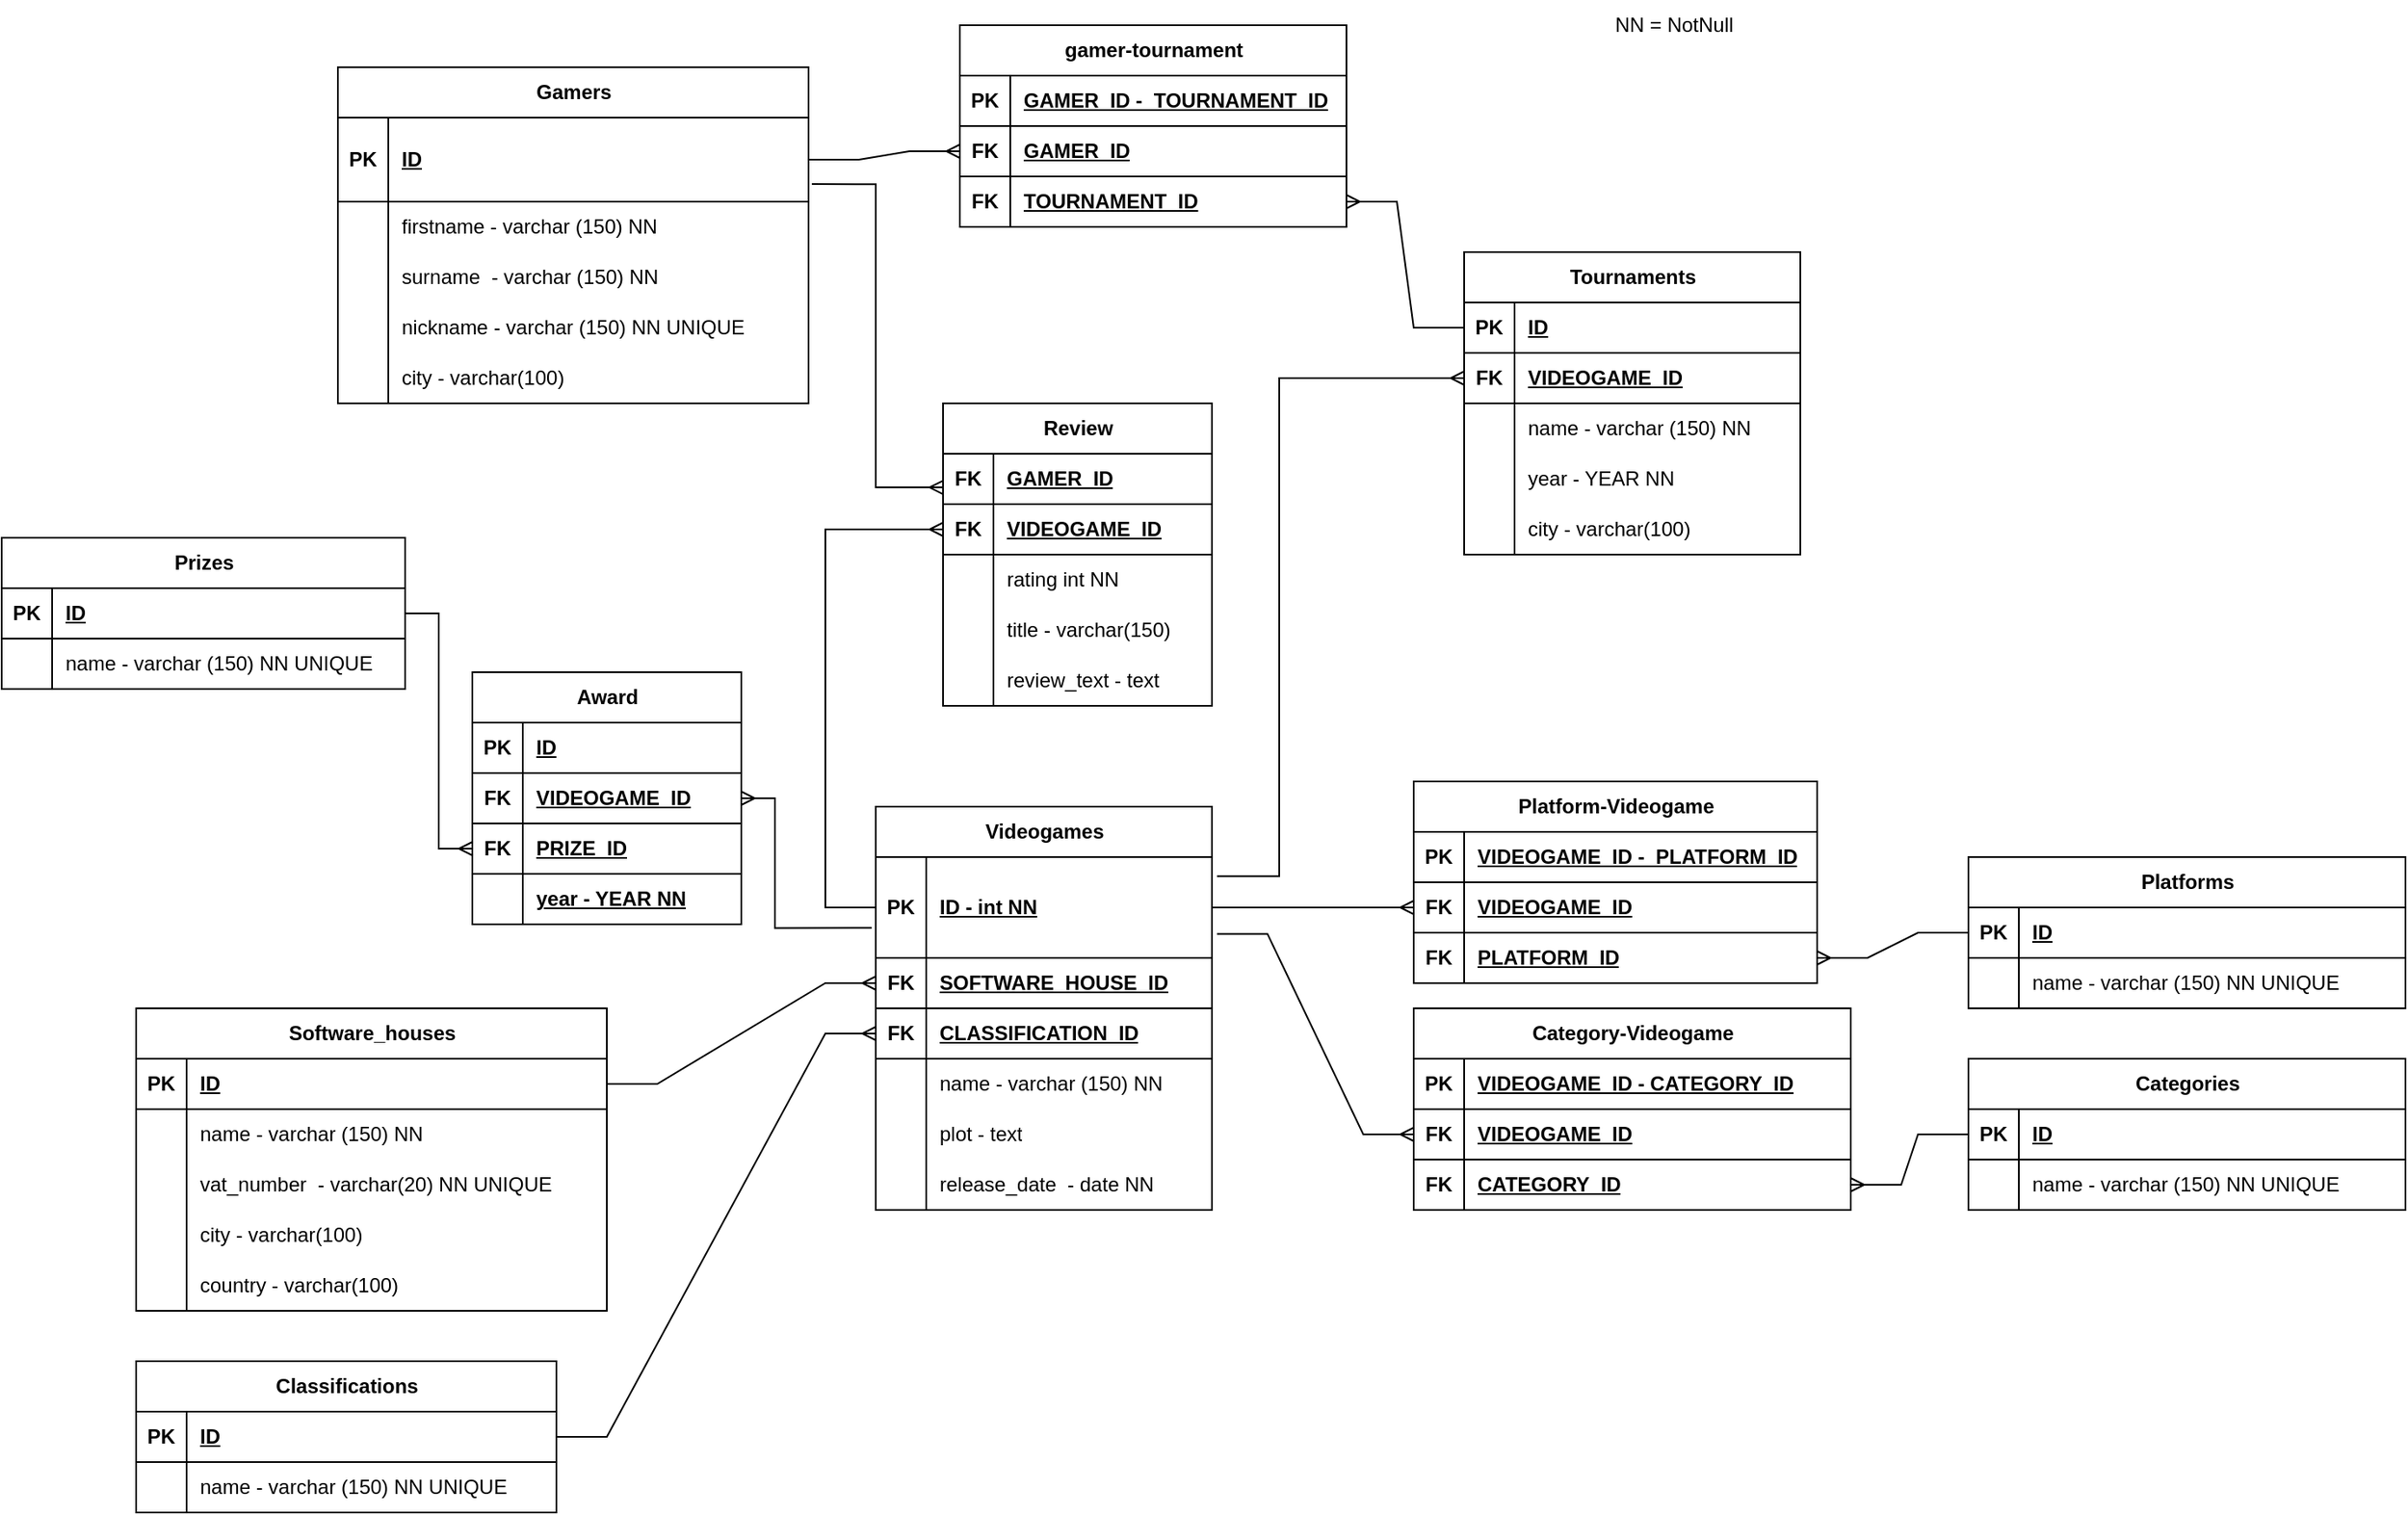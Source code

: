 <mxfile version="21.3.8" type="device">
  <diagram id="R2lEEEUBdFMjLlhIrx00" name="Page-1">
    <mxGraphModel dx="1466" dy="806" grid="1" gridSize="10" guides="1" tooltips="1" connect="1" arrows="1" fold="1" page="1" pageScale="1" pageWidth="850" pageHeight="1100" math="0" shadow="0" extFonts="Permanent Marker^https://fonts.googleapis.com/css?family=Permanent+Marker">
      <root>
        <mxCell id="0" />
        <mxCell id="1" parent="0" />
        <mxCell id="4oXHkOX4xwtzRObvr8MH-1" value="Videogames" style="shape=table;startSize=30;container=1;collapsible=1;childLayout=tableLayout;fixedRows=1;rowLines=0;fontStyle=1;align=center;resizeLast=1;html=1;" vertex="1" parent="1">
          <mxGeometry x="640" y="570" width="200" height="240" as="geometry" />
        </mxCell>
        <mxCell id="4oXHkOX4xwtzRObvr8MH-2" value="" style="shape=tableRow;horizontal=0;startSize=0;swimlaneHead=0;swimlaneBody=0;fillColor=none;collapsible=0;dropTarget=0;points=[[0,0.5],[1,0.5]];portConstraint=eastwest;top=0;left=0;right=0;bottom=1;" vertex="1" parent="4oXHkOX4xwtzRObvr8MH-1">
          <mxGeometry y="30" width="200" height="60" as="geometry" />
        </mxCell>
        <mxCell id="4oXHkOX4xwtzRObvr8MH-3" value="PK" style="shape=partialRectangle;connectable=0;fillColor=none;top=0;left=0;bottom=0;right=0;fontStyle=1;overflow=hidden;whiteSpace=wrap;html=1;" vertex="1" parent="4oXHkOX4xwtzRObvr8MH-2">
          <mxGeometry width="30" height="60" as="geometry">
            <mxRectangle width="30" height="60" as="alternateBounds" />
          </mxGeometry>
        </mxCell>
        <mxCell id="4oXHkOX4xwtzRObvr8MH-4" value="ID - int NN" style="shape=partialRectangle;connectable=0;fillColor=none;top=0;left=0;bottom=0;right=0;align=left;spacingLeft=6;fontStyle=5;overflow=hidden;whiteSpace=wrap;html=1;" vertex="1" parent="4oXHkOX4xwtzRObvr8MH-2">
          <mxGeometry x="30" width="170" height="60" as="geometry">
            <mxRectangle width="170" height="60" as="alternateBounds" />
          </mxGeometry>
        </mxCell>
        <mxCell id="4oXHkOX4xwtzRObvr8MH-17" style="shape=tableRow;horizontal=0;startSize=0;swimlaneHead=0;swimlaneBody=0;fillColor=none;collapsible=0;dropTarget=0;points=[[0,0.5],[1,0.5]];portConstraint=eastwest;top=0;left=0;right=0;bottom=1;" vertex="1" parent="4oXHkOX4xwtzRObvr8MH-1">
          <mxGeometry y="90" width="200" height="30" as="geometry" />
        </mxCell>
        <mxCell id="4oXHkOX4xwtzRObvr8MH-18" value="FK" style="shape=partialRectangle;connectable=0;fillColor=none;top=0;left=0;bottom=0;right=0;fontStyle=1;overflow=hidden;whiteSpace=wrap;html=1;" vertex="1" parent="4oXHkOX4xwtzRObvr8MH-17">
          <mxGeometry width="30" height="30" as="geometry">
            <mxRectangle width="30" height="30" as="alternateBounds" />
          </mxGeometry>
        </mxCell>
        <mxCell id="4oXHkOX4xwtzRObvr8MH-19" value="SOFTWARE_HOUSE_ID" style="shape=partialRectangle;connectable=0;fillColor=none;top=0;left=0;bottom=0;right=0;align=left;spacingLeft=6;fontStyle=5;overflow=hidden;whiteSpace=wrap;html=1;" vertex="1" parent="4oXHkOX4xwtzRObvr8MH-17">
          <mxGeometry x="30" width="170" height="30" as="geometry">
            <mxRectangle width="170" height="30" as="alternateBounds" />
          </mxGeometry>
        </mxCell>
        <mxCell id="4oXHkOX4xwtzRObvr8MH-129" style="shape=tableRow;horizontal=0;startSize=0;swimlaneHead=0;swimlaneBody=0;fillColor=none;collapsible=0;dropTarget=0;points=[[0,0.5],[1,0.5]];portConstraint=eastwest;top=0;left=0;right=0;bottom=1;" vertex="1" parent="4oXHkOX4xwtzRObvr8MH-1">
          <mxGeometry y="120" width="200" height="30" as="geometry" />
        </mxCell>
        <mxCell id="4oXHkOX4xwtzRObvr8MH-130" value="FK" style="shape=partialRectangle;connectable=0;fillColor=none;top=0;left=0;bottom=0;right=0;fontStyle=1;overflow=hidden;whiteSpace=wrap;html=1;" vertex="1" parent="4oXHkOX4xwtzRObvr8MH-129">
          <mxGeometry width="30" height="30" as="geometry">
            <mxRectangle width="30" height="30" as="alternateBounds" />
          </mxGeometry>
        </mxCell>
        <mxCell id="4oXHkOX4xwtzRObvr8MH-131" value="CLASSIFICATION_ID" style="shape=partialRectangle;connectable=0;fillColor=none;top=0;left=0;bottom=0;right=0;align=left;spacingLeft=6;fontStyle=5;overflow=hidden;whiteSpace=wrap;html=1;" vertex="1" parent="4oXHkOX4xwtzRObvr8MH-129">
          <mxGeometry x="30" width="170" height="30" as="geometry">
            <mxRectangle width="170" height="30" as="alternateBounds" />
          </mxGeometry>
        </mxCell>
        <mxCell id="4oXHkOX4xwtzRObvr8MH-5" value="" style="shape=tableRow;horizontal=0;startSize=0;swimlaneHead=0;swimlaneBody=0;fillColor=none;collapsible=0;dropTarget=0;points=[[0,0.5],[1,0.5]];portConstraint=eastwest;top=0;left=0;right=0;bottom=0;" vertex="1" parent="4oXHkOX4xwtzRObvr8MH-1">
          <mxGeometry y="150" width="200" height="30" as="geometry" />
        </mxCell>
        <mxCell id="4oXHkOX4xwtzRObvr8MH-6" value="" style="shape=partialRectangle;connectable=0;fillColor=none;top=0;left=0;bottom=0;right=0;editable=1;overflow=hidden;whiteSpace=wrap;html=1;" vertex="1" parent="4oXHkOX4xwtzRObvr8MH-5">
          <mxGeometry width="30" height="30" as="geometry">
            <mxRectangle width="30" height="30" as="alternateBounds" />
          </mxGeometry>
        </mxCell>
        <mxCell id="4oXHkOX4xwtzRObvr8MH-7" value="name - varchar (150) NN" style="shape=partialRectangle;connectable=0;fillColor=none;top=0;left=0;bottom=0;right=0;align=left;spacingLeft=6;overflow=hidden;whiteSpace=wrap;html=1;" vertex="1" parent="4oXHkOX4xwtzRObvr8MH-5">
          <mxGeometry x="30" width="170" height="30" as="geometry">
            <mxRectangle width="170" height="30" as="alternateBounds" />
          </mxGeometry>
        </mxCell>
        <mxCell id="4oXHkOX4xwtzRObvr8MH-8" value="" style="shape=tableRow;horizontal=0;startSize=0;swimlaneHead=0;swimlaneBody=0;fillColor=none;collapsible=0;dropTarget=0;points=[[0,0.5],[1,0.5]];portConstraint=eastwest;top=0;left=0;right=0;bottom=0;" vertex="1" parent="4oXHkOX4xwtzRObvr8MH-1">
          <mxGeometry y="180" width="200" height="30" as="geometry" />
        </mxCell>
        <mxCell id="4oXHkOX4xwtzRObvr8MH-9" value="" style="shape=partialRectangle;connectable=0;fillColor=none;top=0;left=0;bottom=0;right=0;editable=1;overflow=hidden;whiteSpace=wrap;html=1;" vertex="1" parent="4oXHkOX4xwtzRObvr8MH-8">
          <mxGeometry width="30" height="30" as="geometry">
            <mxRectangle width="30" height="30" as="alternateBounds" />
          </mxGeometry>
        </mxCell>
        <mxCell id="4oXHkOX4xwtzRObvr8MH-10" value="plot - text" style="shape=partialRectangle;connectable=0;fillColor=none;top=0;left=0;bottom=0;right=0;align=left;spacingLeft=6;overflow=hidden;whiteSpace=wrap;html=1;" vertex="1" parent="4oXHkOX4xwtzRObvr8MH-8">
          <mxGeometry x="30" width="170" height="30" as="geometry">
            <mxRectangle width="170" height="30" as="alternateBounds" />
          </mxGeometry>
        </mxCell>
        <mxCell id="4oXHkOX4xwtzRObvr8MH-11" value="" style="shape=tableRow;horizontal=0;startSize=0;swimlaneHead=0;swimlaneBody=0;fillColor=none;collapsible=0;dropTarget=0;points=[[0,0.5],[1,0.5]];portConstraint=eastwest;top=0;left=0;right=0;bottom=0;" vertex="1" parent="4oXHkOX4xwtzRObvr8MH-1">
          <mxGeometry y="210" width="200" height="30" as="geometry" />
        </mxCell>
        <mxCell id="4oXHkOX4xwtzRObvr8MH-12" value="" style="shape=partialRectangle;connectable=0;fillColor=none;top=0;left=0;bottom=0;right=0;editable=1;overflow=hidden;whiteSpace=wrap;html=1;" vertex="1" parent="4oXHkOX4xwtzRObvr8MH-11">
          <mxGeometry width="30" height="30" as="geometry">
            <mxRectangle width="30" height="30" as="alternateBounds" />
          </mxGeometry>
        </mxCell>
        <mxCell id="4oXHkOX4xwtzRObvr8MH-13" value="release_date&amp;nbsp; - date NN" style="shape=partialRectangle;connectable=0;fillColor=none;top=0;left=0;bottom=0;right=0;align=left;spacingLeft=6;overflow=hidden;whiteSpace=wrap;html=1;" vertex="1" parent="4oXHkOX4xwtzRObvr8MH-11">
          <mxGeometry x="30" width="170" height="30" as="geometry">
            <mxRectangle width="170" height="30" as="alternateBounds" />
          </mxGeometry>
        </mxCell>
        <mxCell id="4oXHkOX4xwtzRObvr8MH-20" value="Software_houses" style="shape=table;startSize=30;container=1;collapsible=1;childLayout=tableLayout;fixedRows=1;rowLines=0;fontStyle=1;align=center;resizeLast=1;html=1;" vertex="1" parent="1">
          <mxGeometry x="200" y="690" width="280" height="180" as="geometry" />
        </mxCell>
        <mxCell id="4oXHkOX4xwtzRObvr8MH-21" value="" style="shape=tableRow;horizontal=0;startSize=0;swimlaneHead=0;swimlaneBody=0;fillColor=none;collapsible=0;dropTarget=0;points=[[0,0.5],[1,0.5]];portConstraint=eastwest;top=0;left=0;right=0;bottom=1;" vertex="1" parent="4oXHkOX4xwtzRObvr8MH-20">
          <mxGeometry y="30" width="280" height="30" as="geometry" />
        </mxCell>
        <mxCell id="4oXHkOX4xwtzRObvr8MH-22" value="PK" style="shape=partialRectangle;connectable=0;fillColor=none;top=0;left=0;bottom=0;right=0;fontStyle=1;overflow=hidden;whiteSpace=wrap;html=1;" vertex="1" parent="4oXHkOX4xwtzRObvr8MH-21">
          <mxGeometry width="30" height="30" as="geometry">
            <mxRectangle width="30" height="30" as="alternateBounds" />
          </mxGeometry>
        </mxCell>
        <mxCell id="4oXHkOX4xwtzRObvr8MH-23" value="ID" style="shape=partialRectangle;connectable=0;fillColor=none;top=0;left=0;bottom=0;right=0;align=left;spacingLeft=6;fontStyle=5;overflow=hidden;whiteSpace=wrap;html=1;" vertex="1" parent="4oXHkOX4xwtzRObvr8MH-21">
          <mxGeometry x="30" width="250" height="30" as="geometry">
            <mxRectangle width="250" height="30" as="alternateBounds" />
          </mxGeometry>
        </mxCell>
        <mxCell id="4oXHkOX4xwtzRObvr8MH-27" value="" style="shape=tableRow;horizontal=0;startSize=0;swimlaneHead=0;swimlaneBody=0;fillColor=none;collapsible=0;dropTarget=0;points=[[0,0.5],[1,0.5]];portConstraint=eastwest;top=0;left=0;right=0;bottom=0;" vertex="1" parent="4oXHkOX4xwtzRObvr8MH-20">
          <mxGeometry y="60" width="280" height="30" as="geometry" />
        </mxCell>
        <mxCell id="4oXHkOX4xwtzRObvr8MH-28" value="" style="shape=partialRectangle;connectable=0;fillColor=none;top=0;left=0;bottom=0;right=0;editable=1;overflow=hidden;whiteSpace=wrap;html=1;" vertex="1" parent="4oXHkOX4xwtzRObvr8MH-27">
          <mxGeometry width="30" height="30" as="geometry">
            <mxRectangle width="30" height="30" as="alternateBounds" />
          </mxGeometry>
        </mxCell>
        <mxCell id="4oXHkOX4xwtzRObvr8MH-29" value="name - varchar (150) NN" style="shape=partialRectangle;connectable=0;fillColor=none;top=0;left=0;bottom=0;right=0;align=left;spacingLeft=6;overflow=hidden;whiteSpace=wrap;html=1;" vertex="1" parent="4oXHkOX4xwtzRObvr8MH-27">
          <mxGeometry x="30" width="250" height="30" as="geometry">
            <mxRectangle width="250" height="30" as="alternateBounds" />
          </mxGeometry>
        </mxCell>
        <mxCell id="4oXHkOX4xwtzRObvr8MH-30" value="" style="shape=tableRow;horizontal=0;startSize=0;swimlaneHead=0;swimlaneBody=0;fillColor=none;collapsible=0;dropTarget=0;points=[[0,0.5],[1,0.5]];portConstraint=eastwest;top=0;left=0;right=0;bottom=0;" vertex="1" parent="4oXHkOX4xwtzRObvr8MH-20">
          <mxGeometry y="90" width="280" height="30" as="geometry" />
        </mxCell>
        <mxCell id="4oXHkOX4xwtzRObvr8MH-31" value="" style="shape=partialRectangle;connectable=0;fillColor=none;top=0;left=0;bottom=0;right=0;editable=1;overflow=hidden;whiteSpace=wrap;html=1;" vertex="1" parent="4oXHkOX4xwtzRObvr8MH-30">
          <mxGeometry width="30" height="30" as="geometry">
            <mxRectangle width="30" height="30" as="alternateBounds" />
          </mxGeometry>
        </mxCell>
        <mxCell id="4oXHkOX4xwtzRObvr8MH-32" value="vat_number&amp;nbsp; - varchar(20) NN UNIQUE" style="shape=partialRectangle;connectable=0;fillColor=none;top=0;left=0;bottom=0;right=0;align=left;spacingLeft=6;overflow=hidden;whiteSpace=wrap;html=1;" vertex="1" parent="4oXHkOX4xwtzRObvr8MH-30">
          <mxGeometry x="30" width="250" height="30" as="geometry">
            <mxRectangle width="250" height="30" as="alternateBounds" />
          </mxGeometry>
        </mxCell>
        <mxCell id="4oXHkOX4xwtzRObvr8MH-33" value="" style="shape=tableRow;horizontal=0;startSize=0;swimlaneHead=0;swimlaneBody=0;fillColor=none;collapsible=0;dropTarget=0;points=[[0,0.5],[1,0.5]];portConstraint=eastwest;top=0;left=0;right=0;bottom=0;" vertex="1" parent="4oXHkOX4xwtzRObvr8MH-20">
          <mxGeometry y="120" width="280" height="30" as="geometry" />
        </mxCell>
        <mxCell id="4oXHkOX4xwtzRObvr8MH-34" value="" style="shape=partialRectangle;connectable=0;fillColor=none;top=0;left=0;bottom=0;right=0;editable=1;overflow=hidden;whiteSpace=wrap;html=1;" vertex="1" parent="4oXHkOX4xwtzRObvr8MH-33">
          <mxGeometry width="30" height="30" as="geometry">
            <mxRectangle width="30" height="30" as="alternateBounds" />
          </mxGeometry>
        </mxCell>
        <mxCell id="4oXHkOX4xwtzRObvr8MH-35" value="city - varchar(100)" style="shape=partialRectangle;connectable=0;fillColor=none;top=0;left=0;bottom=0;right=0;align=left;spacingLeft=6;overflow=hidden;whiteSpace=wrap;html=1;" vertex="1" parent="4oXHkOX4xwtzRObvr8MH-33">
          <mxGeometry x="30" width="250" height="30" as="geometry">
            <mxRectangle width="250" height="30" as="alternateBounds" />
          </mxGeometry>
        </mxCell>
        <mxCell id="4oXHkOX4xwtzRObvr8MH-36" style="shape=tableRow;horizontal=0;startSize=0;swimlaneHead=0;swimlaneBody=0;fillColor=none;collapsible=0;dropTarget=0;points=[[0,0.5],[1,0.5]];portConstraint=eastwest;top=0;left=0;right=0;bottom=0;" vertex="1" parent="4oXHkOX4xwtzRObvr8MH-20">
          <mxGeometry y="150" width="280" height="30" as="geometry" />
        </mxCell>
        <mxCell id="4oXHkOX4xwtzRObvr8MH-37" style="shape=partialRectangle;connectable=0;fillColor=none;top=0;left=0;bottom=0;right=0;editable=1;overflow=hidden;whiteSpace=wrap;html=1;" vertex="1" parent="4oXHkOX4xwtzRObvr8MH-36">
          <mxGeometry width="30" height="30" as="geometry">
            <mxRectangle width="30" height="30" as="alternateBounds" />
          </mxGeometry>
        </mxCell>
        <mxCell id="4oXHkOX4xwtzRObvr8MH-38" value="country - varchar(100)" style="shape=partialRectangle;connectable=0;fillColor=none;top=0;left=0;bottom=0;right=0;align=left;spacingLeft=6;overflow=hidden;whiteSpace=wrap;html=1;" vertex="1" parent="4oXHkOX4xwtzRObvr8MH-36">
          <mxGeometry x="30" width="250" height="30" as="geometry">
            <mxRectangle width="250" height="30" as="alternateBounds" />
          </mxGeometry>
        </mxCell>
        <mxCell id="4oXHkOX4xwtzRObvr8MH-39" value="" style="edgeStyle=entityRelationEdgeStyle;fontSize=12;html=1;endArrow=ERmany;endFill=0;rounded=0;exitX=1;exitY=0.5;exitDx=0;exitDy=0;entryX=0;entryY=0.5;entryDx=0;entryDy=0;" edge="1" parent="1" source="4oXHkOX4xwtzRObvr8MH-21" target="4oXHkOX4xwtzRObvr8MH-17">
          <mxGeometry width="100" height="100" relative="1" as="geometry">
            <mxPoint x="617" y="970" as="sourcePoint" />
            <mxPoint x="717" y="870" as="targetPoint" />
          </mxGeometry>
        </mxCell>
        <mxCell id="4oXHkOX4xwtzRObvr8MH-40" value="Platforms" style="shape=table;startSize=30;container=1;collapsible=1;childLayout=tableLayout;fixedRows=1;rowLines=0;fontStyle=1;align=center;resizeLast=1;html=1;" vertex="1" parent="1">
          <mxGeometry x="1290" y="600" width="260.0" height="90" as="geometry" />
        </mxCell>
        <mxCell id="4oXHkOX4xwtzRObvr8MH-41" value="" style="shape=tableRow;horizontal=0;startSize=0;swimlaneHead=0;swimlaneBody=0;fillColor=none;collapsible=0;dropTarget=0;points=[[0,0.5],[1,0.5]];portConstraint=eastwest;top=0;left=0;right=0;bottom=1;" vertex="1" parent="4oXHkOX4xwtzRObvr8MH-40">
          <mxGeometry y="30" width="260.0" height="30" as="geometry" />
        </mxCell>
        <mxCell id="4oXHkOX4xwtzRObvr8MH-42" value="PK" style="shape=partialRectangle;connectable=0;fillColor=none;top=0;left=0;bottom=0;right=0;fontStyle=1;overflow=hidden;whiteSpace=wrap;html=1;" vertex="1" parent="4oXHkOX4xwtzRObvr8MH-41">
          <mxGeometry width="30" height="30" as="geometry">
            <mxRectangle width="30" height="30" as="alternateBounds" />
          </mxGeometry>
        </mxCell>
        <mxCell id="4oXHkOX4xwtzRObvr8MH-43" value="ID" style="shape=partialRectangle;connectable=0;fillColor=none;top=0;left=0;bottom=0;right=0;align=left;spacingLeft=6;fontStyle=5;overflow=hidden;whiteSpace=wrap;html=1;" vertex="1" parent="4oXHkOX4xwtzRObvr8MH-41">
          <mxGeometry x="30" width="230.0" height="30" as="geometry">
            <mxRectangle width="230.0" height="30" as="alternateBounds" />
          </mxGeometry>
        </mxCell>
        <mxCell id="4oXHkOX4xwtzRObvr8MH-47" value="" style="shape=tableRow;horizontal=0;startSize=0;swimlaneHead=0;swimlaneBody=0;fillColor=none;collapsible=0;dropTarget=0;points=[[0,0.5],[1,0.5]];portConstraint=eastwest;top=0;left=0;right=0;bottom=0;" vertex="1" parent="4oXHkOX4xwtzRObvr8MH-40">
          <mxGeometry y="60" width="260.0" height="30" as="geometry" />
        </mxCell>
        <mxCell id="4oXHkOX4xwtzRObvr8MH-48" value="" style="shape=partialRectangle;connectable=0;fillColor=none;top=0;left=0;bottom=0;right=0;editable=1;overflow=hidden;whiteSpace=wrap;html=1;" vertex="1" parent="4oXHkOX4xwtzRObvr8MH-47">
          <mxGeometry width="30" height="30" as="geometry">
            <mxRectangle width="30" height="30" as="alternateBounds" />
          </mxGeometry>
        </mxCell>
        <mxCell id="4oXHkOX4xwtzRObvr8MH-49" value="name - varchar (150) NN UNIQUE" style="shape=partialRectangle;connectable=0;fillColor=none;top=0;left=0;bottom=0;right=0;align=left;spacingLeft=6;overflow=hidden;whiteSpace=wrap;html=1;" vertex="1" parent="4oXHkOX4xwtzRObvr8MH-47">
          <mxGeometry x="30" width="230.0" height="30" as="geometry">
            <mxRectangle width="230.0" height="30" as="alternateBounds" />
          </mxGeometry>
        </mxCell>
        <mxCell id="4oXHkOX4xwtzRObvr8MH-56" value="Platform-Videogame" style="shape=table;startSize=30;container=1;collapsible=1;childLayout=tableLayout;fixedRows=1;rowLines=0;fontStyle=1;align=center;resizeLast=1;html=1;" vertex="1" parent="1">
          <mxGeometry x="960" y="555" width="240.0" height="120" as="geometry" />
        </mxCell>
        <mxCell id="4oXHkOX4xwtzRObvr8MH-251" style="shape=tableRow;horizontal=0;startSize=0;swimlaneHead=0;swimlaneBody=0;fillColor=none;collapsible=0;dropTarget=0;points=[[0,0.5],[1,0.5]];portConstraint=eastwest;top=0;left=0;right=0;bottom=1;" vertex="1" parent="4oXHkOX4xwtzRObvr8MH-56">
          <mxGeometry y="30" width="240.0" height="30" as="geometry" />
        </mxCell>
        <mxCell id="4oXHkOX4xwtzRObvr8MH-252" value="PK" style="shape=partialRectangle;connectable=0;fillColor=none;top=0;left=0;bottom=0;right=0;fontStyle=1;overflow=hidden;whiteSpace=wrap;html=1;" vertex="1" parent="4oXHkOX4xwtzRObvr8MH-251">
          <mxGeometry width="30" height="30" as="geometry">
            <mxRectangle width="30" height="30" as="alternateBounds" />
          </mxGeometry>
        </mxCell>
        <mxCell id="4oXHkOX4xwtzRObvr8MH-253" value="&lt;font style=&quot;font-size: 12px;&quot;&gt;VIDEOGAME_ID -&amp;nbsp; PLATFORM_ID&lt;/font&gt;" style="shape=partialRectangle;connectable=0;fillColor=none;top=0;left=0;bottom=0;right=0;align=left;spacingLeft=6;fontStyle=5;overflow=hidden;whiteSpace=wrap;html=1;" vertex="1" parent="4oXHkOX4xwtzRObvr8MH-251">
          <mxGeometry x="30" width="210.0" height="30" as="geometry">
            <mxRectangle width="210.0" height="30" as="alternateBounds" />
          </mxGeometry>
        </mxCell>
        <mxCell id="4oXHkOX4xwtzRObvr8MH-57" value="" style="shape=tableRow;horizontal=0;startSize=0;swimlaneHead=0;swimlaneBody=0;fillColor=none;collapsible=0;dropTarget=0;points=[[0,0.5],[1,0.5]];portConstraint=eastwest;top=0;left=0;right=0;bottom=1;" vertex="1" parent="4oXHkOX4xwtzRObvr8MH-56">
          <mxGeometry y="60" width="240.0" height="30" as="geometry" />
        </mxCell>
        <mxCell id="4oXHkOX4xwtzRObvr8MH-58" value="FK" style="shape=partialRectangle;connectable=0;fillColor=none;top=0;left=0;bottom=0;right=0;fontStyle=1;overflow=hidden;whiteSpace=wrap;html=1;" vertex="1" parent="4oXHkOX4xwtzRObvr8MH-57">
          <mxGeometry width="30" height="30" as="geometry">
            <mxRectangle width="30" height="30" as="alternateBounds" />
          </mxGeometry>
        </mxCell>
        <mxCell id="4oXHkOX4xwtzRObvr8MH-59" value="VIDEOGAME_ID" style="shape=partialRectangle;connectable=0;fillColor=none;top=0;left=0;bottom=0;right=0;align=left;spacingLeft=6;fontStyle=5;overflow=hidden;whiteSpace=wrap;html=1;" vertex="1" parent="4oXHkOX4xwtzRObvr8MH-57">
          <mxGeometry x="30" width="210.0" height="30" as="geometry">
            <mxRectangle width="210.0" height="30" as="alternateBounds" />
          </mxGeometry>
        </mxCell>
        <mxCell id="4oXHkOX4xwtzRObvr8MH-60" style="shape=tableRow;horizontal=0;startSize=0;swimlaneHead=0;swimlaneBody=0;fillColor=none;collapsible=0;dropTarget=0;points=[[0,0.5],[1,0.5]];portConstraint=eastwest;top=0;left=0;right=0;bottom=1;" vertex="1" parent="4oXHkOX4xwtzRObvr8MH-56">
          <mxGeometry y="90" width="240.0" height="30" as="geometry" />
        </mxCell>
        <mxCell id="4oXHkOX4xwtzRObvr8MH-61" value="FK" style="shape=partialRectangle;connectable=0;fillColor=none;top=0;left=0;bottom=0;right=0;fontStyle=1;overflow=hidden;whiteSpace=wrap;html=1;" vertex="1" parent="4oXHkOX4xwtzRObvr8MH-60">
          <mxGeometry width="30" height="30" as="geometry">
            <mxRectangle width="30" height="30" as="alternateBounds" />
          </mxGeometry>
        </mxCell>
        <mxCell id="4oXHkOX4xwtzRObvr8MH-62" value="PLATFORM_ID" style="shape=partialRectangle;connectable=0;fillColor=none;top=0;left=0;bottom=0;right=0;align=left;spacingLeft=6;fontStyle=5;overflow=hidden;whiteSpace=wrap;html=1;" vertex="1" parent="4oXHkOX4xwtzRObvr8MH-60">
          <mxGeometry x="30" width="210.0" height="30" as="geometry">
            <mxRectangle width="210.0" height="30" as="alternateBounds" />
          </mxGeometry>
        </mxCell>
        <mxCell id="4oXHkOX4xwtzRObvr8MH-72" value="" style="edgeStyle=entityRelationEdgeStyle;fontSize=12;html=1;endArrow=ERmany;endFill=0;rounded=0;exitX=1;exitY=0.5;exitDx=0;exitDy=0;entryX=0;entryY=0.5;entryDx=0;entryDy=0;" edge="1" parent="1" source="4oXHkOX4xwtzRObvr8MH-2" target="4oXHkOX4xwtzRObvr8MH-57">
          <mxGeometry width="100" height="100" relative="1" as="geometry">
            <mxPoint x="917" y="720" as="sourcePoint" />
            <mxPoint x="1097" y="750" as="targetPoint" />
          </mxGeometry>
        </mxCell>
        <mxCell id="4oXHkOX4xwtzRObvr8MH-75" value="" style="edgeStyle=entityRelationEdgeStyle;fontSize=12;html=1;endArrow=none;endFill=0;rounded=0;exitX=1;exitY=0.5;exitDx=0;exitDy=0;entryX=0;entryY=0.5;entryDx=0;entryDy=0;startArrow=ERmany;startFill=0;" edge="1" parent="1" source="4oXHkOX4xwtzRObvr8MH-60" target="4oXHkOX4xwtzRObvr8MH-41">
          <mxGeometry width="100" height="100" relative="1" as="geometry">
            <mxPoint x="1257" y="790" as="sourcePoint" />
            <mxPoint x="1347" y="790" as="targetPoint" />
          </mxGeometry>
        </mxCell>
        <mxCell id="4oXHkOX4xwtzRObvr8MH-76" value="Categories" style="shape=table;startSize=30;container=1;collapsible=1;childLayout=tableLayout;fixedRows=1;rowLines=0;fontStyle=1;align=center;resizeLast=1;html=1;" vertex="1" parent="1">
          <mxGeometry x="1290" y="720" width="260.0" height="90" as="geometry" />
        </mxCell>
        <mxCell id="4oXHkOX4xwtzRObvr8MH-77" value="" style="shape=tableRow;horizontal=0;startSize=0;swimlaneHead=0;swimlaneBody=0;fillColor=none;collapsible=0;dropTarget=0;points=[[0,0.5],[1,0.5]];portConstraint=eastwest;top=0;left=0;right=0;bottom=1;" vertex="1" parent="4oXHkOX4xwtzRObvr8MH-76">
          <mxGeometry y="30" width="260.0" height="30" as="geometry" />
        </mxCell>
        <mxCell id="4oXHkOX4xwtzRObvr8MH-78" value="PK" style="shape=partialRectangle;connectable=0;fillColor=none;top=0;left=0;bottom=0;right=0;fontStyle=1;overflow=hidden;whiteSpace=wrap;html=1;" vertex="1" parent="4oXHkOX4xwtzRObvr8MH-77">
          <mxGeometry width="30" height="30" as="geometry">
            <mxRectangle width="30" height="30" as="alternateBounds" />
          </mxGeometry>
        </mxCell>
        <mxCell id="4oXHkOX4xwtzRObvr8MH-79" value="ID" style="shape=partialRectangle;connectable=0;fillColor=none;top=0;left=0;bottom=0;right=0;align=left;spacingLeft=6;fontStyle=5;overflow=hidden;whiteSpace=wrap;html=1;" vertex="1" parent="4oXHkOX4xwtzRObvr8MH-77">
          <mxGeometry x="30" width="230.0" height="30" as="geometry">
            <mxRectangle width="230.0" height="30" as="alternateBounds" />
          </mxGeometry>
        </mxCell>
        <mxCell id="4oXHkOX4xwtzRObvr8MH-80" value="" style="shape=tableRow;horizontal=0;startSize=0;swimlaneHead=0;swimlaneBody=0;fillColor=none;collapsible=0;dropTarget=0;points=[[0,0.5],[1,0.5]];portConstraint=eastwest;top=0;left=0;right=0;bottom=0;" vertex="1" parent="4oXHkOX4xwtzRObvr8MH-76">
          <mxGeometry y="60" width="260.0" height="30" as="geometry" />
        </mxCell>
        <mxCell id="4oXHkOX4xwtzRObvr8MH-81" value="" style="shape=partialRectangle;connectable=0;fillColor=none;top=0;left=0;bottom=0;right=0;editable=1;overflow=hidden;whiteSpace=wrap;html=1;" vertex="1" parent="4oXHkOX4xwtzRObvr8MH-80">
          <mxGeometry width="30" height="30" as="geometry">
            <mxRectangle width="30" height="30" as="alternateBounds" />
          </mxGeometry>
        </mxCell>
        <mxCell id="4oXHkOX4xwtzRObvr8MH-82" value="name - varchar (150) NN UNIQUE" style="shape=partialRectangle;connectable=0;fillColor=none;top=0;left=0;bottom=0;right=0;align=left;spacingLeft=6;overflow=hidden;whiteSpace=wrap;html=1;" vertex="1" parent="4oXHkOX4xwtzRObvr8MH-80">
          <mxGeometry x="30" width="230.0" height="30" as="geometry">
            <mxRectangle width="230.0" height="30" as="alternateBounds" />
          </mxGeometry>
        </mxCell>
        <mxCell id="4oXHkOX4xwtzRObvr8MH-83" value="Category-Videogame" style="shape=table;startSize=30;container=1;collapsible=1;childLayout=tableLayout;fixedRows=1;rowLines=0;fontStyle=1;align=center;resizeLast=1;html=1;" vertex="1" parent="1">
          <mxGeometry x="960" y="690" width="260.0" height="120" as="geometry" />
        </mxCell>
        <mxCell id="4oXHkOX4xwtzRObvr8MH-248" style="shape=tableRow;horizontal=0;startSize=0;swimlaneHead=0;swimlaneBody=0;fillColor=none;collapsible=0;dropTarget=0;points=[[0,0.5],[1,0.5]];portConstraint=eastwest;top=0;left=0;right=0;bottom=1;" vertex="1" parent="4oXHkOX4xwtzRObvr8MH-83">
          <mxGeometry y="30" width="260.0" height="30" as="geometry" />
        </mxCell>
        <mxCell id="4oXHkOX4xwtzRObvr8MH-249" value="PK" style="shape=partialRectangle;connectable=0;fillColor=none;top=0;left=0;bottom=0;right=0;fontStyle=1;overflow=hidden;whiteSpace=wrap;html=1;" vertex="1" parent="4oXHkOX4xwtzRObvr8MH-248">
          <mxGeometry width="30" height="30" as="geometry">
            <mxRectangle width="30" height="30" as="alternateBounds" />
          </mxGeometry>
        </mxCell>
        <mxCell id="4oXHkOX4xwtzRObvr8MH-250" value="&lt;font style=&quot;font-size: 12px;&quot;&gt;VIDEOGAME_ID - CATEGORY_ID&lt;/font&gt;" style="shape=partialRectangle;connectable=0;fillColor=none;top=0;left=0;bottom=0;right=0;align=left;spacingLeft=6;fontStyle=5;overflow=hidden;whiteSpace=wrap;html=1;" vertex="1" parent="4oXHkOX4xwtzRObvr8MH-248">
          <mxGeometry x="30" width="230.0" height="30" as="geometry">
            <mxRectangle width="230.0" height="30" as="alternateBounds" />
          </mxGeometry>
        </mxCell>
        <mxCell id="4oXHkOX4xwtzRObvr8MH-84" value="" style="shape=tableRow;horizontal=0;startSize=0;swimlaneHead=0;swimlaneBody=0;fillColor=none;collapsible=0;dropTarget=0;points=[[0,0.5],[1,0.5]];portConstraint=eastwest;top=0;left=0;right=0;bottom=1;" vertex="1" parent="4oXHkOX4xwtzRObvr8MH-83">
          <mxGeometry y="60" width="260.0" height="30" as="geometry" />
        </mxCell>
        <mxCell id="4oXHkOX4xwtzRObvr8MH-85" value="FK" style="shape=partialRectangle;connectable=0;fillColor=none;top=0;left=0;bottom=0;right=0;fontStyle=1;overflow=hidden;whiteSpace=wrap;html=1;" vertex="1" parent="4oXHkOX4xwtzRObvr8MH-84">
          <mxGeometry width="30" height="30" as="geometry">
            <mxRectangle width="30" height="30" as="alternateBounds" />
          </mxGeometry>
        </mxCell>
        <mxCell id="4oXHkOX4xwtzRObvr8MH-86" value="VIDEOGAME_ID" style="shape=partialRectangle;connectable=0;fillColor=none;top=0;left=0;bottom=0;right=0;align=left;spacingLeft=6;fontStyle=5;overflow=hidden;whiteSpace=wrap;html=1;" vertex="1" parent="4oXHkOX4xwtzRObvr8MH-84">
          <mxGeometry x="30" width="230.0" height="30" as="geometry">
            <mxRectangle width="230.0" height="30" as="alternateBounds" />
          </mxGeometry>
        </mxCell>
        <mxCell id="4oXHkOX4xwtzRObvr8MH-87" style="shape=tableRow;horizontal=0;startSize=0;swimlaneHead=0;swimlaneBody=0;fillColor=none;collapsible=0;dropTarget=0;points=[[0,0.5],[1,0.5]];portConstraint=eastwest;top=0;left=0;right=0;bottom=1;" vertex="1" parent="4oXHkOX4xwtzRObvr8MH-83">
          <mxGeometry y="90" width="260.0" height="30" as="geometry" />
        </mxCell>
        <mxCell id="4oXHkOX4xwtzRObvr8MH-88" value="FK" style="shape=partialRectangle;connectable=0;fillColor=none;top=0;left=0;bottom=0;right=0;fontStyle=1;overflow=hidden;whiteSpace=wrap;html=1;" vertex="1" parent="4oXHkOX4xwtzRObvr8MH-87">
          <mxGeometry width="30" height="30" as="geometry">
            <mxRectangle width="30" height="30" as="alternateBounds" />
          </mxGeometry>
        </mxCell>
        <mxCell id="4oXHkOX4xwtzRObvr8MH-89" value="CATEGORY_ID" style="shape=partialRectangle;connectable=0;fillColor=none;top=0;left=0;bottom=0;right=0;align=left;spacingLeft=6;fontStyle=5;overflow=hidden;whiteSpace=wrap;html=1;" vertex="1" parent="4oXHkOX4xwtzRObvr8MH-87">
          <mxGeometry x="30" width="230.0" height="30" as="geometry">
            <mxRectangle width="230.0" height="30" as="alternateBounds" />
          </mxGeometry>
        </mxCell>
        <mxCell id="4oXHkOX4xwtzRObvr8MH-91" value="" style="edgeStyle=entityRelationEdgeStyle;fontSize=12;html=1;endArrow=none;endFill=0;rounded=0;exitX=1;exitY=0.5;exitDx=0;exitDy=0;entryX=0;entryY=0.5;entryDx=0;entryDy=0;startArrow=ERmany;startFill=0;" edge="1" parent="1" source="4oXHkOX4xwtzRObvr8MH-87" target="4oXHkOX4xwtzRObvr8MH-77">
          <mxGeometry width="100" height="100" relative="1" as="geometry">
            <mxPoint x="1147" y="655" as="sourcePoint" />
            <mxPoint x="1297" y="625" as="targetPoint" />
          </mxGeometry>
        </mxCell>
        <mxCell id="4oXHkOX4xwtzRObvr8MH-92" value="Classifications" style="shape=table;startSize=30;container=1;collapsible=1;childLayout=tableLayout;fixedRows=1;rowLines=0;fontStyle=1;align=center;resizeLast=1;html=1;" vertex="1" parent="1">
          <mxGeometry x="200" y="900" width="250" height="90" as="geometry" />
        </mxCell>
        <mxCell id="4oXHkOX4xwtzRObvr8MH-93" value="" style="shape=tableRow;horizontal=0;startSize=0;swimlaneHead=0;swimlaneBody=0;fillColor=none;collapsible=0;dropTarget=0;points=[[0,0.5],[1,0.5]];portConstraint=eastwest;top=0;left=0;right=0;bottom=1;" vertex="1" parent="4oXHkOX4xwtzRObvr8MH-92">
          <mxGeometry y="30" width="250" height="30" as="geometry" />
        </mxCell>
        <mxCell id="4oXHkOX4xwtzRObvr8MH-94" value="PK" style="shape=partialRectangle;connectable=0;fillColor=none;top=0;left=0;bottom=0;right=0;fontStyle=1;overflow=hidden;whiteSpace=wrap;html=1;" vertex="1" parent="4oXHkOX4xwtzRObvr8MH-93">
          <mxGeometry width="30" height="30" as="geometry">
            <mxRectangle width="30" height="30" as="alternateBounds" />
          </mxGeometry>
        </mxCell>
        <mxCell id="4oXHkOX4xwtzRObvr8MH-95" value="ID" style="shape=partialRectangle;connectable=0;fillColor=none;top=0;left=0;bottom=0;right=0;align=left;spacingLeft=6;fontStyle=5;overflow=hidden;whiteSpace=wrap;html=1;" vertex="1" parent="4oXHkOX4xwtzRObvr8MH-93">
          <mxGeometry x="30" width="220" height="30" as="geometry">
            <mxRectangle width="220" height="30" as="alternateBounds" />
          </mxGeometry>
        </mxCell>
        <mxCell id="4oXHkOX4xwtzRObvr8MH-96" value="" style="shape=tableRow;horizontal=0;startSize=0;swimlaneHead=0;swimlaneBody=0;fillColor=none;collapsible=0;dropTarget=0;points=[[0,0.5],[1,0.5]];portConstraint=eastwest;top=0;left=0;right=0;bottom=0;" vertex="1" parent="4oXHkOX4xwtzRObvr8MH-92">
          <mxGeometry y="60" width="250" height="30" as="geometry" />
        </mxCell>
        <mxCell id="4oXHkOX4xwtzRObvr8MH-97" value="" style="shape=partialRectangle;connectable=0;fillColor=none;top=0;left=0;bottom=0;right=0;editable=1;overflow=hidden;whiteSpace=wrap;html=1;" vertex="1" parent="4oXHkOX4xwtzRObvr8MH-96">
          <mxGeometry width="30" height="30" as="geometry">
            <mxRectangle width="30" height="30" as="alternateBounds" />
          </mxGeometry>
        </mxCell>
        <mxCell id="4oXHkOX4xwtzRObvr8MH-98" value="name - varchar (150) NN UNIQUE" style="shape=partialRectangle;connectable=0;fillColor=none;top=0;left=0;bottom=0;right=0;align=left;spacingLeft=6;overflow=hidden;whiteSpace=wrap;html=1;" vertex="1" parent="4oXHkOX4xwtzRObvr8MH-96">
          <mxGeometry x="30" width="220" height="30" as="geometry">
            <mxRectangle width="220" height="30" as="alternateBounds" />
          </mxGeometry>
        </mxCell>
        <mxCell id="4oXHkOX4xwtzRObvr8MH-108" value="Tournaments" style="shape=table;startSize=30;container=1;collapsible=1;childLayout=tableLayout;fixedRows=1;rowLines=0;fontStyle=1;align=center;resizeLast=1;html=1;" vertex="1" parent="1">
          <mxGeometry x="990" y="240" width="200" height="180" as="geometry" />
        </mxCell>
        <mxCell id="4oXHkOX4xwtzRObvr8MH-109" value="" style="shape=tableRow;horizontal=0;startSize=0;swimlaneHead=0;swimlaneBody=0;fillColor=none;collapsible=0;dropTarget=0;points=[[0,0.5],[1,0.5]];portConstraint=eastwest;top=0;left=0;right=0;bottom=1;" vertex="1" parent="4oXHkOX4xwtzRObvr8MH-108">
          <mxGeometry y="30" width="200" height="30" as="geometry" />
        </mxCell>
        <mxCell id="4oXHkOX4xwtzRObvr8MH-110" value="PK" style="shape=partialRectangle;connectable=0;fillColor=none;top=0;left=0;bottom=0;right=0;fontStyle=1;overflow=hidden;whiteSpace=wrap;html=1;" vertex="1" parent="4oXHkOX4xwtzRObvr8MH-109">
          <mxGeometry width="30" height="30" as="geometry">
            <mxRectangle width="30" height="30" as="alternateBounds" />
          </mxGeometry>
        </mxCell>
        <mxCell id="4oXHkOX4xwtzRObvr8MH-111" value="ID" style="shape=partialRectangle;connectable=0;fillColor=none;top=0;left=0;bottom=0;right=0;align=left;spacingLeft=6;fontStyle=5;overflow=hidden;whiteSpace=wrap;html=1;" vertex="1" parent="4oXHkOX4xwtzRObvr8MH-109">
          <mxGeometry x="30" width="170" height="30" as="geometry">
            <mxRectangle width="170" height="30" as="alternateBounds" />
          </mxGeometry>
        </mxCell>
        <mxCell id="4oXHkOX4xwtzRObvr8MH-112" style="shape=tableRow;horizontal=0;startSize=0;swimlaneHead=0;swimlaneBody=0;fillColor=none;collapsible=0;dropTarget=0;points=[[0,0.5],[1,0.5]];portConstraint=eastwest;top=0;left=0;right=0;bottom=1;" vertex="1" parent="4oXHkOX4xwtzRObvr8MH-108">
          <mxGeometry y="60" width="200" height="30" as="geometry" />
        </mxCell>
        <mxCell id="4oXHkOX4xwtzRObvr8MH-113" value="FK" style="shape=partialRectangle;connectable=0;fillColor=none;top=0;left=0;bottom=0;right=0;fontStyle=1;overflow=hidden;whiteSpace=wrap;html=1;" vertex="1" parent="4oXHkOX4xwtzRObvr8MH-112">
          <mxGeometry width="30" height="30" as="geometry">
            <mxRectangle width="30" height="30" as="alternateBounds" />
          </mxGeometry>
        </mxCell>
        <mxCell id="4oXHkOX4xwtzRObvr8MH-114" value="VIDEOGAME_ID" style="shape=partialRectangle;connectable=0;fillColor=none;top=0;left=0;bottom=0;right=0;align=left;spacingLeft=6;fontStyle=5;overflow=hidden;whiteSpace=wrap;html=1;" vertex="1" parent="4oXHkOX4xwtzRObvr8MH-112">
          <mxGeometry x="30" width="170" height="30" as="geometry">
            <mxRectangle width="170" height="30" as="alternateBounds" />
          </mxGeometry>
        </mxCell>
        <mxCell id="4oXHkOX4xwtzRObvr8MH-115" value="" style="shape=tableRow;horizontal=0;startSize=0;swimlaneHead=0;swimlaneBody=0;fillColor=none;collapsible=0;dropTarget=0;points=[[0,0.5],[1,0.5]];portConstraint=eastwest;top=0;left=0;right=0;bottom=0;" vertex="1" parent="4oXHkOX4xwtzRObvr8MH-108">
          <mxGeometry y="90" width="200" height="30" as="geometry" />
        </mxCell>
        <mxCell id="4oXHkOX4xwtzRObvr8MH-116" value="" style="shape=partialRectangle;connectable=0;fillColor=none;top=0;left=0;bottom=0;right=0;editable=1;overflow=hidden;whiteSpace=wrap;html=1;" vertex="1" parent="4oXHkOX4xwtzRObvr8MH-115">
          <mxGeometry width="30" height="30" as="geometry">
            <mxRectangle width="30" height="30" as="alternateBounds" />
          </mxGeometry>
        </mxCell>
        <mxCell id="4oXHkOX4xwtzRObvr8MH-117" value="name - varchar (150) NN" style="shape=partialRectangle;connectable=0;fillColor=none;top=0;left=0;bottom=0;right=0;align=left;spacingLeft=6;overflow=hidden;whiteSpace=wrap;html=1;" vertex="1" parent="4oXHkOX4xwtzRObvr8MH-115">
          <mxGeometry x="30" width="170" height="30" as="geometry">
            <mxRectangle width="170" height="30" as="alternateBounds" />
          </mxGeometry>
        </mxCell>
        <mxCell id="4oXHkOX4xwtzRObvr8MH-118" value="" style="shape=tableRow;horizontal=0;startSize=0;swimlaneHead=0;swimlaneBody=0;fillColor=none;collapsible=0;dropTarget=0;points=[[0,0.5],[1,0.5]];portConstraint=eastwest;top=0;left=0;right=0;bottom=0;" vertex="1" parent="4oXHkOX4xwtzRObvr8MH-108">
          <mxGeometry y="120" width="200" height="30" as="geometry" />
        </mxCell>
        <mxCell id="4oXHkOX4xwtzRObvr8MH-119" value="" style="shape=partialRectangle;connectable=0;fillColor=none;top=0;left=0;bottom=0;right=0;editable=1;overflow=hidden;whiteSpace=wrap;html=1;" vertex="1" parent="4oXHkOX4xwtzRObvr8MH-118">
          <mxGeometry width="30" height="30" as="geometry">
            <mxRectangle width="30" height="30" as="alternateBounds" />
          </mxGeometry>
        </mxCell>
        <mxCell id="4oXHkOX4xwtzRObvr8MH-120" value="year - YEAR NN" style="shape=partialRectangle;connectable=0;fillColor=none;top=0;left=0;bottom=0;right=0;align=left;spacingLeft=6;overflow=hidden;whiteSpace=wrap;html=1;" vertex="1" parent="4oXHkOX4xwtzRObvr8MH-118">
          <mxGeometry x="30" width="170" height="30" as="geometry">
            <mxRectangle width="170" height="30" as="alternateBounds" />
          </mxGeometry>
        </mxCell>
        <mxCell id="4oXHkOX4xwtzRObvr8MH-121" value="" style="shape=tableRow;horizontal=0;startSize=0;swimlaneHead=0;swimlaneBody=0;fillColor=none;collapsible=0;dropTarget=0;points=[[0,0.5],[1,0.5]];portConstraint=eastwest;top=0;left=0;right=0;bottom=0;" vertex="1" parent="4oXHkOX4xwtzRObvr8MH-108">
          <mxGeometry y="150" width="200" height="30" as="geometry" />
        </mxCell>
        <mxCell id="4oXHkOX4xwtzRObvr8MH-122" value="" style="shape=partialRectangle;connectable=0;fillColor=none;top=0;left=0;bottom=0;right=0;editable=1;overflow=hidden;whiteSpace=wrap;html=1;" vertex="1" parent="4oXHkOX4xwtzRObvr8MH-121">
          <mxGeometry width="30" height="30" as="geometry">
            <mxRectangle width="30" height="30" as="alternateBounds" />
          </mxGeometry>
        </mxCell>
        <mxCell id="4oXHkOX4xwtzRObvr8MH-123" value="city - varchar(100)" style="shape=partialRectangle;connectable=0;fillColor=none;top=0;left=0;bottom=0;right=0;align=left;spacingLeft=6;overflow=hidden;whiteSpace=wrap;html=1;" vertex="1" parent="4oXHkOX4xwtzRObvr8MH-121">
          <mxGeometry x="30" width="170" height="30" as="geometry">
            <mxRectangle width="170" height="30" as="alternateBounds" />
          </mxGeometry>
        </mxCell>
        <mxCell id="4oXHkOX4xwtzRObvr8MH-127" value="NN = NotNull" style="text;html=1;strokeColor=none;fillColor=none;align=center;verticalAlign=middle;whiteSpace=wrap;rounded=0;" vertex="1" parent="1">
          <mxGeometry x="1060" y="90" width="110" height="30" as="geometry" />
        </mxCell>
        <mxCell id="4oXHkOX4xwtzRObvr8MH-128" value="" style="edgeStyle=orthogonalEdgeStyle;fontSize=12;html=1;endArrow=ERmany;endFill=0;rounded=0;exitX=1.015;exitY=0.19;exitDx=0;exitDy=0;exitPerimeter=0;entryX=0;entryY=0.5;entryDx=0;entryDy=0;" edge="1" parent="1" source="4oXHkOX4xwtzRObvr8MH-2" target="4oXHkOX4xwtzRObvr8MH-112">
          <mxGeometry width="100" height="100" relative="1" as="geometry">
            <mxPoint x="837" y="625" as="sourcePoint" />
            <mxPoint x="890" y="330" as="targetPoint" />
            <Array as="points">
              <mxPoint x="880" y="611" />
              <mxPoint x="880" y="315" />
            </Array>
          </mxGeometry>
        </mxCell>
        <mxCell id="4oXHkOX4xwtzRObvr8MH-132" value="" style="edgeStyle=entityRelationEdgeStyle;fontSize=12;html=1;endArrow=none;endFill=0;rounded=0;exitX=0;exitY=0.5;exitDx=0;exitDy=0;entryX=1;entryY=0.5;entryDx=0;entryDy=0;startArrow=ERmany;startFill=0;" edge="1" parent="1" source="4oXHkOX4xwtzRObvr8MH-129" target="4oXHkOX4xwtzRObvr8MH-93">
          <mxGeometry width="100" height="100" relative="1" as="geometry">
            <mxPoint x="857" y="1080" as="sourcePoint" />
            <mxPoint x="997" y="1080" as="targetPoint" />
          </mxGeometry>
        </mxCell>
        <mxCell id="4oXHkOX4xwtzRObvr8MH-134" value="" style="edgeStyle=entityRelationEdgeStyle;fontSize=12;html=1;endArrow=ERmany;endFill=0;rounded=0;exitX=1.015;exitY=0.762;exitDx=0;exitDy=0;entryX=0;entryY=0.5;entryDx=0;entryDy=0;exitPerimeter=0;" edge="1" parent="1" source="4oXHkOX4xwtzRObvr8MH-2" target="4oXHkOX4xwtzRObvr8MH-84">
          <mxGeometry width="100" height="100" relative="1" as="geometry">
            <mxPoint x="837" y="625" as="sourcePoint" />
            <mxPoint x="977" y="625" as="targetPoint" />
          </mxGeometry>
        </mxCell>
        <mxCell id="4oXHkOX4xwtzRObvr8MH-135" value="Gamers" style="shape=table;startSize=30;container=1;collapsible=1;childLayout=tableLayout;fixedRows=1;rowLines=0;fontStyle=1;align=center;resizeLast=1;html=1;" vertex="1" parent="1">
          <mxGeometry x="320" y="130" width="280" height="200" as="geometry" />
        </mxCell>
        <mxCell id="4oXHkOX4xwtzRObvr8MH-136" value="" style="shape=tableRow;horizontal=0;startSize=0;swimlaneHead=0;swimlaneBody=0;fillColor=none;collapsible=0;dropTarget=0;points=[[0,0.5],[1,0.5]];portConstraint=eastwest;top=0;left=0;right=0;bottom=1;" vertex="1" parent="4oXHkOX4xwtzRObvr8MH-135">
          <mxGeometry y="30" width="280" height="50" as="geometry" />
        </mxCell>
        <mxCell id="4oXHkOX4xwtzRObvr8MH-137" value="PK" style="shape=partialRectangle;connectable=0;fillColor=none;top=0;left=0;bottom=0;right=0;fontStyle=1;overflow=hidden;whiteSpace=wrap;html=1;" vertex="1" parent="4oXHkOX4xwtzRObvr8MH-136">
          <mxGeometry width="30" height="50" as="geometry">
            <mxRectangle width="30" height="50" as="alternateBounds" />
          </mxGeometry>
        </mxCell>
        <mxCell id="4oXHkOX4xwtzRObvr8MH-138" value="ID" style="shape=partialRectangle;connectable=0;fillColor=none;top=0;left=0;bottom=0;right=0;align=left;spacingLeft=6;fontStyle=5;overflow=hidden;whiteSpace=wrap;html=1;" vertex="1" parent="4oXHkOX4xwtzRObvr8MH-136">
          <mxGeometry x="30" width="250" height="50" as="geometry">
            <mxRectangle width="250" height="50" as="alternateBounds" />
          </mxGeometry>
        </mxCell>
        <mxCell id="4oXHkOX4xwtzRObvr8MH-139" value="" style="shape=tableRow;horizontal=0;startSize=0;swimlaneHead=0;swimlaneBody=0;fillColor=none;collapsible=0;dropTarget=0;points=[[0,0.5],[1,0.5]];portConstraint=eastwest;top=0;left=0;right=0;bottom=0;" vertex="1" parent="4oXHkOX4xwtzRObvr8MH-135">
          <mxGeometry y="80" width="280" height="30" as="geometry" />
        </mxCell>
        <mxCell id="4oXHkOX4xwtzRObvr8MH-140" value="" style="shape=partialRectangle;connectable=0;fillColor=none;top=0;left=0;bottom=0;right=0;editable=1;overflow=hidden;whiteSpace=wrap;html=1;" vertex="1" parent="4oXHkOX4xwtzRObvr8MH-139">
          <mxGeometry width="30" height="30" as="geometry">
            <mxRectangle width="30" height="30" as="alternateBounds" />
          </mxGeometry>
        </mxCell>
        <mxCell id="4oXHkOX4xwtzRObvr8MH-141" value="firstname - varchar (150) NN" style="shape=partialRectangle;connectable=0;fillColor=none;top=0;left=0;bottom=0;right=0;align=left;spacingLeft=6;overflow=hidden;whiteSpace=wrap;html=1;" vertex="1" parent="4oXHkOX4xwtzRObvr8MH-139">
          <mxGeometry x="30" width="250" height="30" as="geometry">
            <mxRectangle width="250" height="30" as="alternateBounds" />
          </mxGeometry>
        </mxCell>
        <mxCell id="4oXHkOX4xwtzRObvr8MH-151" style="shape=tableRow;horizontal=0;startSize=0;swimlaneHead=0;swimlaneBody=0;fillColor=none;collapsible=0;dropTarget=0;points=[[0,0.5],[1,0.5]];portConstraint=eastwest;top=0;left=0;right=0;bottom=0;" vertex="1" parent="4oXHkOX4xwtzRObvr8MH-135">
          <mxGeometry y="110" width="280" height="30" as="geometry" />
        </mxCell>
        <mxCell id="4oXHkOX4xwtzRObvr8MH-152" style="shape=partialRectangle;connectable=0;fillColor=none;top=0;left=0;bottom=0;right=0;editable=1;overflow=hidden;whiteSpace=wrap;html=1;" vertex="1" parent="4oXHkOX4xwtzRObvr8MH-151">
          <mxGeometry width="30" height="30" as="geometry">
            <mxRectangle width="30" height="30" as="alternateBounds" />
          </mxGeometry>
        </mxCell>
        <mxCell id="4oXHkOX4xwtzRObvr8MH-153" value="surname&amp;nbsp;&amp;nbsp;- varchar (150) NN" style="shape=partialRectangle;connectable=0;fillColor=none;top=0;left=0;bottom=0;right=0;align=left;spacingLeft=6;overflow=hidden;whiteSpace=wrap;html=1;" vertex="1" parent="4oXHkOX4xwtzRObvr8MH-151">
          <mxGeometry x="30" width="250" height="30" as="geometry">
            <mxRectangle width="250" height="30" as="alternateBounds" />
          </mxGeometry>
        </mxCell>
        <mxCell id="4oXHkOX4xwtzRObvr8MH-142" value="" style="shape=tableRow;horizontal=0;startSize=0;swimlaneHead=0;swimlaneBody=0;fillColor=none;collapsible=0;dropTarget=0;points=[[0,0.5],[1,0.5]];portConstraint=eastwest;top=0;left=0;right=0;bottom=0;" vertex="1" parent="4oXHkOX4xwtzRObvr8MH-135">
          <mxGeometry y="140" width="280" height="30" as="geometry" />
        </mxCell>
        <mxCell id="4oXHkOX4xwtzRObvr8MH-143" value="" style="shape=partialRectangle;connectable=0;fillColor=none;top=0;left=0;bottom=0;right=0;editable=1;overflow=hidden;whiteSpace=wrap;html=1;" vertex="1" parent="4oXHkOX4xwtzRObvr8MH-142">
          <mxGeometry width="30" height="30" as="geometry">
            <mxRectangle width="30" height="30" as="alternateBounds" />
          </mxGeometry>
        </mxCell>
        <mxCell id="4oXHkOX4xwtzRObvr8MH-144" value="nickname - varchar (150) NN UNIQUE" style="shape=partialRectangle;connectable=0;fillColor=none;top=0;left=0;bottom=0;right=0;align=left;spacingLeft=6;overflow=hidden;whiteSpace=wrap;html=1;" vertex="1" parent="4oXHkOX4xwtzRObvr8MH-142">
          <mxGeometry x="30" width="250" height="30" as="geometry">
            <mxRectangle width="250" height="30" as="alternateBounds" />
          </mxGeometry>
        </mxCell>
        <mxCell id="4oXHkOX4xwtzRObvr8MH-145" value="" style="shape=tableRow;horizontal=0;startSize=0;swimlaneHead=0;swimlaneBody=0;fillColor=none;collapsible=0;dropTarget=0;points=[[0,0.5],[1,0.5]];portConstraint=eastwest;top=0;left=0;right=0;bottom=0;" vertex="1" parent="4oXHkOX4xwtzRObvr8MH-135">
          <mxGeometry y="170" width="280" height="30" as="geometry" />
        </mxCell>
        <mxCell id="4oXHkOX4xwtzRObvr8MH-146" value="" style="shape=partialRectangle;connectable=0;fillColor=none;top=0;left=0;bottom=0;right=0;editable=1;overflow=hidden;whiteSpace=wrap;html=1;" vertex="1" parent="4oXHkOX4xwtzRObvr8MH-145">
          <mxGeometry width="30" height="30" as="geometry">
            <mxRectangle width="30" height="30" as="alternateBounds" />
          </mxGeometry>
        </mxCell>
        <mxCell id="4oXHkOX4xwtzRObvr8MH-147" value="city - varchar(100)" style="shape=partialRectangle;connectable=0;fillColor=none;top=0;left=0;bottom=0;right=0;align=left;spacingLeft=6;overflow=hidden;whiteSpace=wrap;html=1;" vertex="1" parent="4oXHkOX4xwtzRObvr8MH-145">
          <mxGeometry x="30" width="250" height="30" as="geometry">
            <mxRectangle width="250" height="30" as="alternateBounds" />
          </mxGeometry>
        </mxCell>
        <mxCell id="4oXHkOX4xwtzRObvr8MH-154" value="gamer-tournament" style="shape=table;startSize=30;container=1;collapsible=1;childLayout=tableLayout;fixedRows=1;rowLines=0;fontStyle=1;align=center;resizeLast=1;html=1;" vertex="1" parent="1">
          <mxGeometry x="690" y="105" width="230.0" height="120" as="geometry" />
        </mxCell>
        <mxCell id="4oXHkOX4xwtzRObvr8MH-254" style="shape=tableRow;horizontal=0;startSize=0;swimlaneHead=0;swimlaneBody=0;fillColor=none;collapsible=0;dropTarget=0;points=[[0,0.5],[1,0.5]];portConstraint=eastwest;top=0;left=0;right=0;bottom=1;" vertex="1" parent="4oXHkOX4xwtzRObvr8MH-154">
          <mxGeometry y="30" width="230.0" height="30" as="geometry" />
        </mxCell>
        <mxCell id="4oXHkOX4xwtzRObvr8MH-255" value="PK" style="shape=partialRectangle;connectable=0;fillColor=none;top=0;left=0;bottom=0;right=0;fontStyle=1;overflow=hidden;whiteSpace=wrap;html=1;" vertex="1" parent="4oXHkOX4xwtzRObvr8MH-254">
          <mxGeometry width="30" height="30" as="geometry">
            <mxRectangle width="30" height="30" as="alternateBounds" />
          </mxGeometry>
        </mxCell>
        <mxCell id="4oXHkOX4xwtzRObvr8MH-256" value="&lt;font style=&quot;font-size: 12px;&quot;&gt;GAMER_ID -&amp;nbsp; TOURNAMENT_ID&lt;/font&gt;" style="shape=partialRectangle;connectable=0;fillColor=none;top=0;left=0;bottom=0;right=0;align=left;spacingLeft=6;fontStyle=5;overflow=hidden;whiteSpace=wrap;html=1;" vertex="1" parent="4oXHkOX4xwtzRObvr8MH-254">
          <mxGeometry x="30" width="200.0" height="30" as="geometry">
            <mxRectangle width="200.0" height="30" as="alternateBounds" />
          </mxGeometry>
        </mxCell>
        <mxCell id="4oXHkOX4xwtzRObvr8MH-170" style="shape=tableRow;horizontal=0;startSize=0;swimlaneHead=0;swimlaneBody=0;fillColor=none;collapsible=0;dropTarget=0;points=[[0,0.5],[1,0.5]];portConstraint=eastwest;top=0;left=0;right=0;bottom=1;" vertex="1" parent="4oXHkOX4xwtzRObvr8MH-154">
          <mxGeometry y="60" width="230.0" height="30" as="geometry" />
        </mxCell>
        <mxCell id="4oXHkOX4xwtzRObvr8MH-171" value="FK" style="shape=partialRectangle;connectable=0;fillColor=none;top=0;left=0;bottom=0;right=0;fontStyle=1;overflow=hidden;whiteSpace=wrap;html=1;" vertex="1" parent="4oXHkOX4xwtzRObvr8MH-170">
          <mxGeometry width="30" height="30" as="geometry">
            <mxRectangle width="30" height="30" as="alternateBounds" />
          </mxGeometry>
        </mxCell>
        <mxCell id="4oXHkOX4xwtzRObvr8MH-172" value="GAMER_ID" style="shape=partialRectangle;connectable=0;fillColor=none;top=0;left=0;bottom=0;right=0;align=left;spacingLeft=6;fontStyle=5;overflow=hidden;whiteSpace=wrap;html=1;" vertex="1" parent="4oXHkOX4xwtzRObvr8MH-170">
          <mxGeometry x="30" width="200.0" height="30" as="geometry">
            <mxRectangle width="200.0" height="30" as="alternateBounds" />
          </mxGeometry>
        </mxCell>
        <mxCell id="4oXHkOX4xwtzRObvr8MH-242" style="shape=tableRow;horizontal=0;startSize=0;swimlaneHead=0;swimlaneBody=0;fillColor=none;collapsible=0;dropTarget=0;points=[[0,0.5],[1,0.5]];portConstraint=eastwest;top=0;left=0;right=0;bottom=1;" vertex="1" parent="4oXHkOX4xwtzRObvr8MH-154">
          <mxGeometry y="90" width="230.0" height="30" as="geometry" />
        </mxCell>
        <mxCell id="4oXHkOX4xwtzRObvr8MH-243" value="FK" style="shape=partialRectangle;connectable=0;fillColor=none;top=0;left=0;bottom=0;right=0;fontStyle=1;overflow=hidden;whiteSpace=wrap;html=1;" vertex="1" parent="4oXHkOX4xwtzRObvr8MH-242">
          <mxGeometry width="30" height="30" as="geometry">
            <mxRectangle width="30" height="30" as="alternateBounds" />
          </mxGeometry>
        </mxCell>
        <mxCell id="4oXHkOX4xwtzRObvr8MH-244" value="TOURNAMENT_ID" style="shape=partialRectangle;connectable=0;fillColor=none;top=0;left=0;bottom=0;right=0;align=left;spacingLeft=6;fontStyle=5;overflow=hidden;whiteSpace=wrap;html=1;" vertex="1" parent="4oXHkOX4xwtzRObvr8MH-242">
          <mxGeometry x="30" width="200.0" height="30" as="geometry">
            <mxRectangle width="200.0" height="30" as="alternateBounds" />
          </mxGeometry>
        </mxCell>
        <mxCell id="4oXHkOX4xwtzRObvr8MH-173" value="" style="edgeStyle=entityRelationEdgeStyle;fontSize=12;html=1;endArrow=ERmany;endFill=0;rounded=0;exitX=1;exitY=0.5;exitDx=0;exitDy=0;entryX=0;entryY=0.5;entryDx=0;entryDy=0;" edge="1" parent="1" source="4oXHkOX4xwtzRObvr8MH-136" target="4oXHkOX4xwtzRObvr8MH-170">
          <mxGeometry width="100" height="100" relative="1" as="geometry">
            <mxPoint x="345" y="350" as="sourcePoint" />
            <mxPoint x="465" y="455" as="targetPoint" />
          </mxGeometry>
        </mxCell>
        <mxCell id="4oXHkOX4xwtzRObvr8MH-174" value="" style="edgeStyle=entityRelationEdgeStyle;fontSize=12;html=1;endArrow=none;endFill=0;rounded=0;exitX=1;exitY=0.5;exitDx=0;exitDy=0;entryX=0;entryY=0.5;entryDx=0;entryDy=0;startArrow=ERmany;startFill=0;" edge="1" parent="1" source="4oXHkOX4xwtzRObvr8MH-242" target="4oXHkOX4xwtzRObvr8MH-109">
          <mxGeometry width="100" height="100" relative="1" as="geometry">
            <mxPoint x="480" y="410" as="sourcePoint" />
            <mxPoint x="600" y="410" as="targetPoint" />
          </mxGeometry>
        </mxCell>
        <mxCell id="4oXHkOX4xwtzRObvr8MH-175" value="Review" style="shape=table;startSize=30;container=1;collapsible=1;childLayout=tableLayout;fixedRows=1;rowLines=0;fontStyle=1;align=center;resizeLast=1;html=1;" vertex="1" parent="1">
          <mxGeometry x="680" y="330" width="160" height="180" as="geometry" />
        </mxCell>
        <mxCell id="4oXHkOX4xwtzRObvr8MH-176" value="" style="shape=tableRow;horizontal=0;startSize=0;swimlaneHead=0;swimlaneBody=0;fillColor=none;collapsible=0;dropTarget=0;points=[[0,0.5],[1,0.5]];portConstraint=eastwest;top=0;left=0;right=0;bottom=1;" vertex="1" parent="4oXHkOX4xwtzRObvr8MH-175">
          <mxGeometry y="30" width="160" height="30" as="geometry" />
        </mxCell>
        <mxCell id="4oXHkOX4xwtzRObvr8MH-177" value="FK" style="shape=partialRectangle;connectable=0;fillColor=none;top=0;left=0;bottom=0;right=0;fontStyle=1;overflow=hidden;whiteSpace=wrap;html=1;" vertex="1" parent="4oXHkOX4xwtzRObvr8MH-176">
          <mxGeometry width="30" height="30" as="geometry">
            <mxRectangle width="30" height="30" as="alternateBounds" />
          </mxGeometry>
        </mxCell>
        <mxCell id="4oXHkOX4xwtzRObvr8MH-178" value="GAMER_ID" style="shape=partialRectangle;connectable=0;fillColor=none;top=0;left=0;bottom=0;right=0;align=left;spacingLeft=6;fontStyle=5;overflow=hidden;whiteSpace=wrap;html=1;" vertex="1" parent="4oXHkOX4xwtzRObvr8MH-176">
          <mxGeometry x="30" width="130" height="30" as="geometry">
            <mxRectangle width="130" height="30" as="alternateBounds" />
          </mxGeometry>
        </mxCell>
        <mxCell id="4oXHkOX4xwtzRObvr8MH-179" style="shape=tableRow;horizontal=0;startSize=0;swimlaneHead=0;swimlaneBody=0;fillColor=none;collapsible=0;dropTarget=0;points=[[0,0.5],[1,0.5]];portConstraint=eastwest;top=0;left=0;right=0;bottom=1;" vertex="1" parent="4oXHkOX4xwtzRObvr8MH-175">
          <mxGeometry y="60" width="160" height="30" as="geometry" />
        </mxCell>
        <mxCell id="4oXHkOX4xwtzRObvr8MH-180" value="FK" style="shape=partialRectangle;connectable=0;fillColor=none;top=0;left=0;bottom=0;right=0;fontStyle=1;overflow=hidden;whiteSpace=wrap;html=1;" vertex="1" parent="4oXHkOX4xwtzRObvr8MH-179">
          <mxGeometry width="30" height="30" as="geometry">
            <mxRectangle width="30" height="30" as="alternateBounds" />
          </mxGeometry>
        </mxCell>
        <mxCell id="4oXHkOX4xwtzRObvr8MH-181" value="VIDEOGAME_ID" style="shape=partialRectangle;connectable=0;fillColor=none;top=0;left=0;bottom=0;right=0;align=left;spacingLeft=6;fontStyle=5;overflow=hidden;whiteSpace=wrap;html=1;" vertex="1" parent="4oXHkOX4xwtzRObvr8MH-179">
          <mxGeometry x="30" width="130" height="30" as="geometry">
            <mxRectangle width="130" height="30" as="alternateBounds" />
          </mxGeometry>
        </mxCell>
        <mxCell id="4oXHkOX4xwtzRObvr8MH-182" value="" style="shape=tableRow;horizontal=0;startSize=0;swimlaneHead=0;swimlaneBody=0;fillColor=none;collapsible=0;dropTarget=0;points=[[0,0.5],[1,0.5]];portConstraint=eastwest;top=0;left=0;right=0;bottom=0;" vertex="1" parent="4oXHkOX4xwtzRObvr8MH-175">
          <mxGeometry y="90" width="160" height="30" as="geometry" />
        </mxCell>
        <mxCell id="4oXHkOX4xwtzRObvr8MH-183" value="" style="shape=partialRectangle;connectable=0;fillColor=none;top=0;left=0;bottom=0;right=0;editable=1;overflow=hidden;whiteSpace=wrap;html=1;" vertex="1" parent="4oXHkOX4xwtzRObvr8MH-182">
          <mxGeometry width="30" height="30" as="geometry">
            <mxRectangle width="30" height="30" as="alternateBounds" />
          </mxGeometry>
        </mxCell>
        <mxCell id="4oXHkOX4xwtzRObvr8MH-184" value="rating int NN" style="shape=partialRectangle;connectable=0;fillColor=none;top=0;left=0;bottom=0;right=0;align=left;spacingLeft=6;overflow=hidden;whiteSpace=wrap;html=1;" vertex="1" parent="4oXHkOX4xwtzRObvr8MH-182">
          <mxGeometry x="30" width="130" height="30" as="geometry">
            <mxRectangle width="130" height="30" as="alternateBounds" />
          </mxGeometry>
        </mxCell>
        <mxCell id="4oXHkOX4xwtzRObvr8MH-190" style="shape=tableRow;horizontal=0;startSize=0;swimlaneHead=0;swimlaneBody=0;fillColor=none;collapsible=0;dropTarget=0;points=[[0,0.5],[1,0.5]];portConstraint=eastwest;top=0;left=0;right=0;bottom=0;" vertex="1" parent="4oXHkOX4xwtzRObvr8MH-175">
          <mxGeometry y="120" width="160" height="30" as="geometry" />
        </mxCell>
        <mxCell id="4oXHkOX4xwtzRObvr8MH-191" style="shape=partialRectangle;connectable=0;fillColor=none;top=0;left=0;bottom=0;right=0;editable=1;overflow=hidden;whiteSpace=wrap;html=1;" vertex="1" parent="4oXHkOX4xwtzRObvr8MH-190">
          <mxGeometry width="30" height="30" as="geometry">
            <mxRectangle width="30" height="30" as="alternateBounds" />
          </mxGeometry>
        </mxCell>
        <mxCell id="4oXHkOX4xwtzRObvr8MH-192" value="title - varchar(150)" style="shape=partialRectangle;connectable=0;fillColor=none;top=0;left=0;bottom=0;right=0;align=left;spacingLeft=6;overflow=hidden;whiteSpace=wrap;html=1;" vertex="1" parent="4oXHkOX4xwtzRObvr8MH-190">
          <mxGeometry x="30" width="130" height="30" as="geometry">
            <mxRectangle width="130" height="30" as="alternateBounds" />
          </mxGeometry>
        </mxCell>
        <mxCell id="4oXHkOX4xwtzRObvr8MH-193" style="shape=tableRow;horizontal=0;startSize=0;swimlaneHead=0;swimlaneBody=0;fillColor=none;collapsible=0;dropTarget=0;points=[[0,0.5],[1,0.5]];portConstraint=eastwest;top=0;left=0;right=0;bottom=0;" vertex="1" parent="4oXHkOX4xwtzRObvr8MH-175">
          <mxGeometry y="150" width="160" height="30" as="geometry" />
        </mxCell>
        <mxCell id="4oXHkOX4xwtzRObvr8MH-194" style="shape=partialRectangle;connectable=0;fillColor=none;top=0;left=0;bottom=0;right=0;editable=1;overflow=hidden;whiteSpace=wrap;html=1;" vertex="1" parent="4oXHkOX4xwtzRObvr8MH-193">
          <mxGeometry width="30" height="30" as="geometry">
            <mxRectangle width="30" height="30" as="alternateBounds" />
          </mxGeometry>
        </mxCell>
        <mxCell id="4oXHkOX4xwtzRObvr8MH-195" value="review_text - text" style="shape=partialRectangle;connectable=0;fillColor=none;top=0;left=0;bottom=0;right=0;align=left;spacingLeft=6;overflow=hidden;whiteSpace=wrap;html=1;" vertex="1" parent="4oXHkOX4xwtzRObvr8MH-193">
          <mxGeometry x="30" width="130" height="30" as="geometry">
            <mxRectangle width="130" height="30" as="alternateBounds" />
          </mxGeometry>
        </mxCell>
        <mxCell id="4oXHkOX4xwtzRObvr8MH-185" value="" style="edgeStyle=orthogonalEdgeStyle;fontSize=12;html=1;endArrow=ERmany;endFill=0;rounded=0;exitX=1.007;exitY=0.791;exitDx=0;exitDy=0;exitPerimeter=0;entryX=0;entryY=0.667;entryDx=0;entryDy=0;entryPerimeter=0;" edge="1" parent="1" source="4oXHkOX4xwtzRObvr8MH-136" target="4oXHkOX4xwtzRObvr8MH-176">
          <mxGeometry width="100" height="100" relative="1" as="geometry">
            <mxPoint x="650" y="280" as="sourcePoint" />
            <mxPoint x="670" y="370" as="targetPoint" />
          </mxGeometry>
        </mxCell>
        <mxCell id="4oXHkOX4xwtzRObvr8MH-186" value="" style="edgeStyle=orthogonalEdgeStyle;fontSize=12;html=1;endArrow=ERmany;endFill=0;rounded=0;exitX=0;exitY=0.5;exitDx=0;exitDy=0;entryX=0;entryY=0.5;entryDx=0;entryDy=0;" edge="1" parent="1" source="4oXHkOX4xwtzRObvr8MH-2" target="4oXHkOX4xwtzRObvr8MH-179">
          <mxGeometry width="100" height="100" relative="1" as="geometry">
            <mxPoint x="540" y="370" as="sourcePoint" />
            <mxPoint x="618" y="550" as="targetPoint" />
            <Array as="points">
              <mxPoint x="610" y="630" />
              <mxPoint x="610" y="405" />
            </Array>
          </mxGeometry>
        </mxCell>
        <mxCell id="4oXHkOX4xwtzRObvr8MH-196" value="Prizes" style="shape=table;startSize=30;container=1;collapsible=1;childLayout=tableLayout;fixedRows=1;rowLines=0;fontStyle=1;align=center;resizeLast=1;html=1;" vertex="1" parent="1">
          <mxGeometry x="120" y="410" width="240" height="90" as="geometry" />
        </mxCell>
        <mxCell id="4oXHkOX4xwtzRObvr8MH-197" value="" style="shape=tableRow;horizontal=0;startSize=0;swimlaneHead=0;swimlaneBody=0;fillColor=none;collapsible=0;dropTarget=0;points=[[0,0.5],[1,0.5]];portConstraint=eastwest;top=0;left=0;right=0;bottom=1;" vertex="1" parent="4oXHkOX4xwtzRObvr8MH-196">
          <mxGeometry y="30" width="240" height="30" as="geometry" />
        </mxCell>
        <mxCell id="4oXHkOX4xwtzRObvr8MH-198" value="PK" style="shape=partialRectangle;connectable=0;fillColor=none;top=0;left=0;bottom=0;right=0;fontStyle=1;overflow=hidden;whiteSpace=wrap;html=1;" vertex="1" parent="4oXHkOX4xwtzRObvr8MH-197">
          <mxGeometry width="30" height="30" as="geometry">
            <mxRectangle width="30" height="30" as="alternateBounds" />
          </mxGeometry>
        </mxCell>
        <mxCell id="4oXHkOX4xwtzRObvr8MH-199" value="ID" style="shape=partialRectangle;connectable=0;fillColor=none;top=0;left=0;bottom=0;right=0;align=left;spacingLeft=6;fontStyle=5;overflow=hidden;whiteSpace=wrap;html=1;" vertex="1" parent="4oXHkOX4xwtzRObvr8MH-197">
          <mxGeometry x="30" width="210" height="30" as="geometry">
            <mxRectangle width="210" height="30" as="alternateBounds" />
          </mxGeometry>
        </mxCell>
        <mxCell id="4oXHkOX4xwtzRObvr8MH-200" value="" style="shape=tableRow;horizontal=0;startSize=0;swimlaneHead=0;swimlaneBody=0;fillColor=none;collapsible=0;dropTarget=0;points=[[0,0.5],[1,0.5]];portConstraint=eastwest;top=0;left=0;right=0;bottom=0;" vertex="1" parent="4oXHkOX4xwtzRObvr8MH-196">
          <mxGeometry y="60" width="240" height="30" as="geometry" />
        </mxCell>
        <mxCell id="4oXHkOX4xwtzRObvr8MH-201" value="" style="shape=partialRectangle;connectable=0;fillColor=none;top=0;left=0;bottom=0;right=0;editable=1;overflow=hidden;whiteSpace=wrap;html=1;" vertex="1" parent="4oXHkOX4xwtzRObvr8MH-200">
          <mxGeometry width="30" height="30" as="geometry">
            <mxRectangle width="30" height="30" as="alternateBounds" />
          </mxGeometry>
        </mxCell>
        <mxCell id="4oXHkOX4xwtzRObvr8MH-202" value="name - varchar (150) NN UNIQUE" style="shape=partialRectangle;connectable=0;fillColor=none;top=0;left=0;bottom=0;right=0;align=left;spacingLeft=6;overflow=hidden;whiteSpace=wrap;html=1;" vertex="1" parent="4oXHkOX4xwtzRObvr8MH-200">
          <mxGeometry x="30" width="210" height="30" as="geometry">
            <mxRectangle width="210" height="30" as="alternateBounds" />
          </mxGeometry>
        </mxCell>
        <mxCell id="4oXHkOX4xwtzRObvr8MH-212" value="Award" style="shape=table;startSize=30;container=1;collapsible=1;childLayout=tableLayout;fixedRows=1;rowLines=0;fontStyle=1;align=center;resizeLast=1;html=1;" vertex="1" parent="1">
          <mxGeometry x="400" y="490" width="160" height="150" as="geometry" />
        </mxCell>
        <mxCell id="4oXHkOX4xwtzRObvr8MH-213" value="" style="shape=tableRow;horizontal=0;startSize=0;swimlaneHead=0;swimlaneBody=0;fillColor=none;collapsible=0;dropTarget=0;points=[[0,0.5],[1,0.5]];portConstraint=eastwest;top=0;left=0;right=0;bottom=1;" vertex="1" parent="4oXHkOX4xwtzRObvr8MH-212">
          <mxGeometry y="30" width="160" height="30" as="geometry" />
        </mxCell>
        <mxCell id="4oXHkOX4xwtzRObvr8MH-214" value="PK" style="shape=partialRectangle;connectable=0;fillColor=none;top=0;left=0;bottom=0;right=0;fontStyle=1;overflow=hidden;whiteSpace=wrap;html=1;" vertex="1" parent="4oXHkOX4xwtzRObvr8MH-213">
          <mxGeometry width="30" height="30" as="geometry">
            <mxRectangle width="30" height="30" as="alternateBounds" />
          </mxGeometry>
        </mxCell>
        <mxCell id="4oXHkOX4xwtzRObvr8MH-215" value="ID" style="shape=partialRectangle;connectable=0;fillColor=none;top=0;left=0;bottom=0;right=0;align=left;spacingLeft=6;fontStyle=5;overflow=hidden;whiteSpace=wrap;html=1;" vertex="1" parent="4oXHkOX4xwtzRObvr8MH-213">
          <mxGeometry x="30" width="130" height="30" as="geometry">
            <mxRectangle width="130" height="30" as="alternateBounds" />
          </mxGeometry>
        </mxCell>
        <mxCell id="4oXHkOX4xwtzRObvr8MH-245" style="shape=tableRow;horizontal=0;startSize=0;swimlaneHead=0;swimlaneBody=0;fillColor=none;collapsible=0;dropTarget=0;points=[[0,0.5],[1,0.5]];portConstraint=eastwest;top=0;left=0;right=0;bottom=1;" vertex="1" parent="4oXHkOX4xwtzRObvr8MH-212">
          <mxGeometry y="60" width="160" height="30" as="geometry" />
        </mxCell>
        <mxCell id="4oXHkOX4xwtzRObvr8MH-246" value="FK" style="shape=partialRectangle;connectable=0;fillColor=none;top=0;left=0;bottom=0;right=0;fontStyle=1;overflow=hidden;whiteSpace=wrap;html=1;" vertex="1" parent="4oXHkOX4xwtzRObvr8MH-245">
          <mxGeometry width="30" height="30" as="geometry">
            <mxRectangle width="30" height="30" as="alternateBounds" />
          </mxGeometry>
        </mxCell>
        <mxCell id="4oXHkOX4xwtzRObvr8MH-247" value="VIDEOGAME_ID" style="shape=partialRectangle;connectable=0;fillColor=none;top=0;left=0;bottom=0;right=0;align=left;spacingLeft=6;fontStyle=5;overflow=hidden;whiteSpace=wrap;html=1;" vertex="1" parent="4oXHkOX4xwtzRObvr8MH-245">
          <mxGeometry x="30" width="130" height="30" as="geometry">
            <mxRectangle width="130" height="30" as="alternateBounds" />
          </mxGeometry>
        </mxCell>
        <mxCell id="4oXHkOX4xwtzRObvr8MH-228" style="shape=tableRow;horizontal=0;startSize=0;swimlaneHead=0;swimlaneBody=0;fillColor=none;collapsible=0;dropTarget=0;points=[[0,0.5],[1,0.5]];portConstraint=eastwest;top=0;left=0;right=0;bottom=1;" vertex="1" parent="4oXHkOX4xwtzRObvr8MH-212">
          <mxGeometry y="90" width="160" height="30" as="geometry" />
        </mxCell>
        <mxCell id="4oXHkOX4xwtzRObvr8MH-229" value="FK" style="shape=partialRectangle;connectable=0;fillColor=none;top=0;left=0;bottom=0;right=0;fontStyle=1;overflow=hidden;whiteSpace=wrap;html=1;" vertex="1" parent="4oXHkOX4xwtzRObvr8MH-228">
          <mxGeometry width="30" height="30" as="geometry">
            <mxRectangle width="30" height="30" as="alternateBounds" />
          </mxGeometry>
        </mxCell>
        <mxCell id="4oXHkOX4xwtzRObvr8MH-230" value="PRIZE_ID" style="shape=partialRectangle;connectable=0;fillColor=none;top=0;left=0;bottom=0;right=0;align=left;spacingLeft=6;fontStyle=5;overflow=hidden;whiteSpace=wrap;html=1;" vertex="1" parent="4oXHkOX4xwtzRObvr8MH-228">
          <mxGeometry x="30" width="130" height="30" as="geometry">
            <mxRectangle width="130" height="30" as="alternateBounds" />
          </mxGeometry>
        </mxCell>
        <mxCell id="4oXHkOX4xwtzRObvr8MH-238" style="shape=tableRow;horizontal=0;startSize=0;swimlaneHead=0;swimlaneBody=0;fillColor=none;collapsible=0;dropTarget=0;points=[[0,0.5],[1,0.5]];portConstraint=eastwest;top=0;left=0;right=0;bottom=1;" vertex="1" parent="4oXHkOX4xwtzRObvr8MH-212">
          <mxGeometry y="120" width="160" height="30" as="geometry" />
        </mxCell>
        <mxCell id="4oXHkOX4xwtzRObvr8MH-239" style="shape=partialRectangle;connectable=0;fillColor=none;top=0;left=0;bottom=0;right=0;fontStyle=1;overflow=hidden;whiteSpace=wrap;html=1;" vertex="1" parent="4oXHkOX4xwtzRObvr8MH-238">
          <mxGeometry width="30" height="30" as="geometry">
            <mxRectangle width="30" height="30" as="alternateBounds" />
          </mxGeometry>
        </mxCell>
        <mxCell id="4oXHkOX4xwtzRObvr8MH-240" value="year - YEAR NN" style="shape=partialRectangle;connectable=0;fillColor=none;top=0;left=0;bottom=0;right=0;align=left;spacingLeft=6;fontStyle=5;overflow=hidden;whiteSpace=wrap;html=1;" vertex="1" parent="4oXHkOX4xwtzRObvr8MH-238">
          <mxGeometry x="30" width="130" height="30" as="geometry">
            <mxRectangle width="130" height="30" as="alternateBounds" />
          </mxGeometry>
        </mxCell>
        <mxCell id="4oXHkOX4xwtzRObvr8MH-231" value="" style="edgeStyle=orthogonalEdgeStyle;fontSize=12;html=1;endArrow=ERmany;endFill=0;rounded=0;entryX=0;entryY=0.5;entryDx=0;entryDy=0;exitX=1;exitY=0.5;exitDx=0;exitDy=0;" edge="1" parent="1" source="4oXHkOX4xwtzRObvr8MH-197" target="4oXHkOX4xwtzRObvr8MH-228">
          <mxGeometry width="100" height="100" relative="1" as="geometry">
            <mxPoint x="600" y="1125" as="sourcePoint" />
            <mxPoint x="640" y="900" as="targetPoint" />
            <Array as="points">
              <mxPoint x="380" y="455" />
              <mxPoint x="380" y="595" />
            </Array>
          </mxGeometry>
        </mxCell>
        <mxCell id="4oXHkOX4xwtzRObvr8MH-232" value="" style="edgeStyle=orthogonalEdgeStyle;fontSize=12;html=1;endArrow=ERmany;endFill=0;rounded=0;exitX=-0.012;exitY=0.703;exitDx=0;exitDy=0;exitPerimeter=0;entryX=1;entryY=0.5;entryDx=0;entryDy=0;" edge="1" parent="1" source="4oXHkOX4xwtzRObvr8MH-2" target="4oXHkOX4xwtzRObvr8MH-245">
          <mxGeometry width="100" height="100" relative="1" as="geometry">
            <mxPoint x="387" y="940" as="sourcePoint" />
            <mxPoint x="465" y="1120" as="targetPoint" />
            <Array as="points">
              <mxPoint x="580" y="642" />
              <mxPoint x="580" y="565" />
            </Array>
          </mxGeometry>
        </mxCell>
      </root>
    </mxGraphModel>
  </diagram>
</mxfile>
